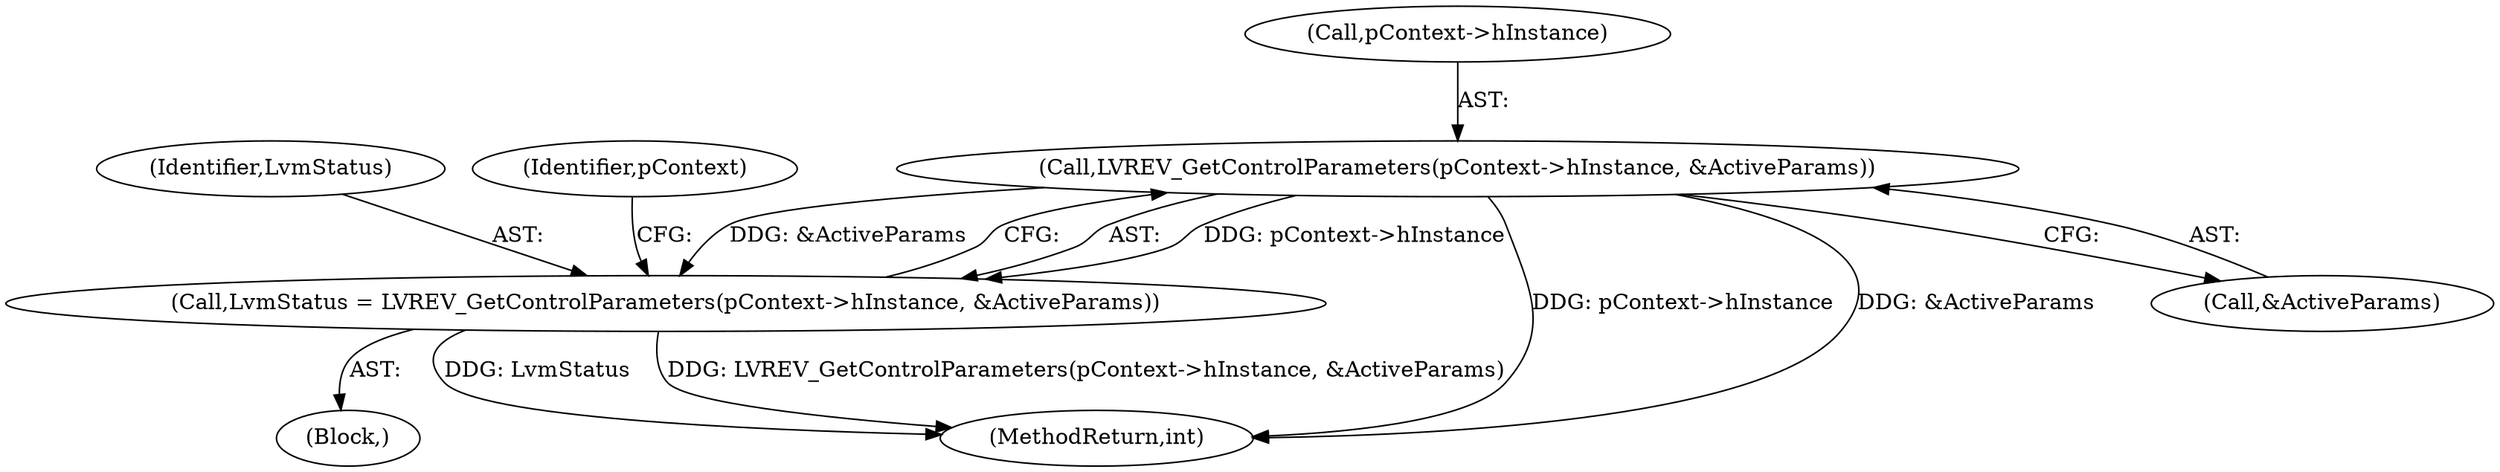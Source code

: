 digraph "0_Android_f490fc335772a9b14e78997486f4a572b0594c04_0@pointer" {
"1000487" [label="(Call,LVREV_GetControlParameters(pContext->hInstance, &ActiveParams))"];
"1000485" [label="(Call,LvmStatus = LVREV_GetControlParameters(pContext->hInstance, &ActiveParams))"];
"1000486" [label="(Identifier,LvmStatus)"];
"1000487" [label="(Call,LVREV_GetControlParameters(pContext->hInstance, &ActiveParams))"];
"1000485" [label="(Call,LvmStatus = LVREV_GetControlParameters(pContext->hInstance, &ActiveParams))"];
"1000495" [label="(Identifier,pContext)"];
"1000488" [label="(Call,pContext->hInstance)"];
"1000685" [label="(MethodReturn,int)"];
"1000137" [label="(Block,)"];
"1000491" [label="(Call,&ActiveParams)"];
"1000487" -> "1000485"  [label="AST: "];
"1000487" -> "1000491"  [label="CFG: "];
"1000488" -> "1000487"  [label="AST: "];
"1000491" -> "1000487"  [label="AST: "];
"1000485" -> "1000487"  [label="CFG: "];
"1000487" -> "1000685"  [label="DDG: pContext->hInstance"];
"1000487" -> "1000685"  [label="DDG: &ActiveParams"];
"1000487" -> "1000485"  [label="DDG: pContext->hInstance"];
"1000487" -> "1000485"  [label="DDG: &ActiveParams"];
"1000485" -> "1000137"  [label="AST: "];
"1000486" -> "1000485"  [label="AST: "];
"1000495" -> "1000485"  [label="CFG: "];
"1000485" -> "1000685"  [label="DDG: LvmStatus"];
"1000485" -> "1000685"  [label="DDG: LVREV_GetControlParameters(pContext->hInstance, &ActiveParams)"];
}
